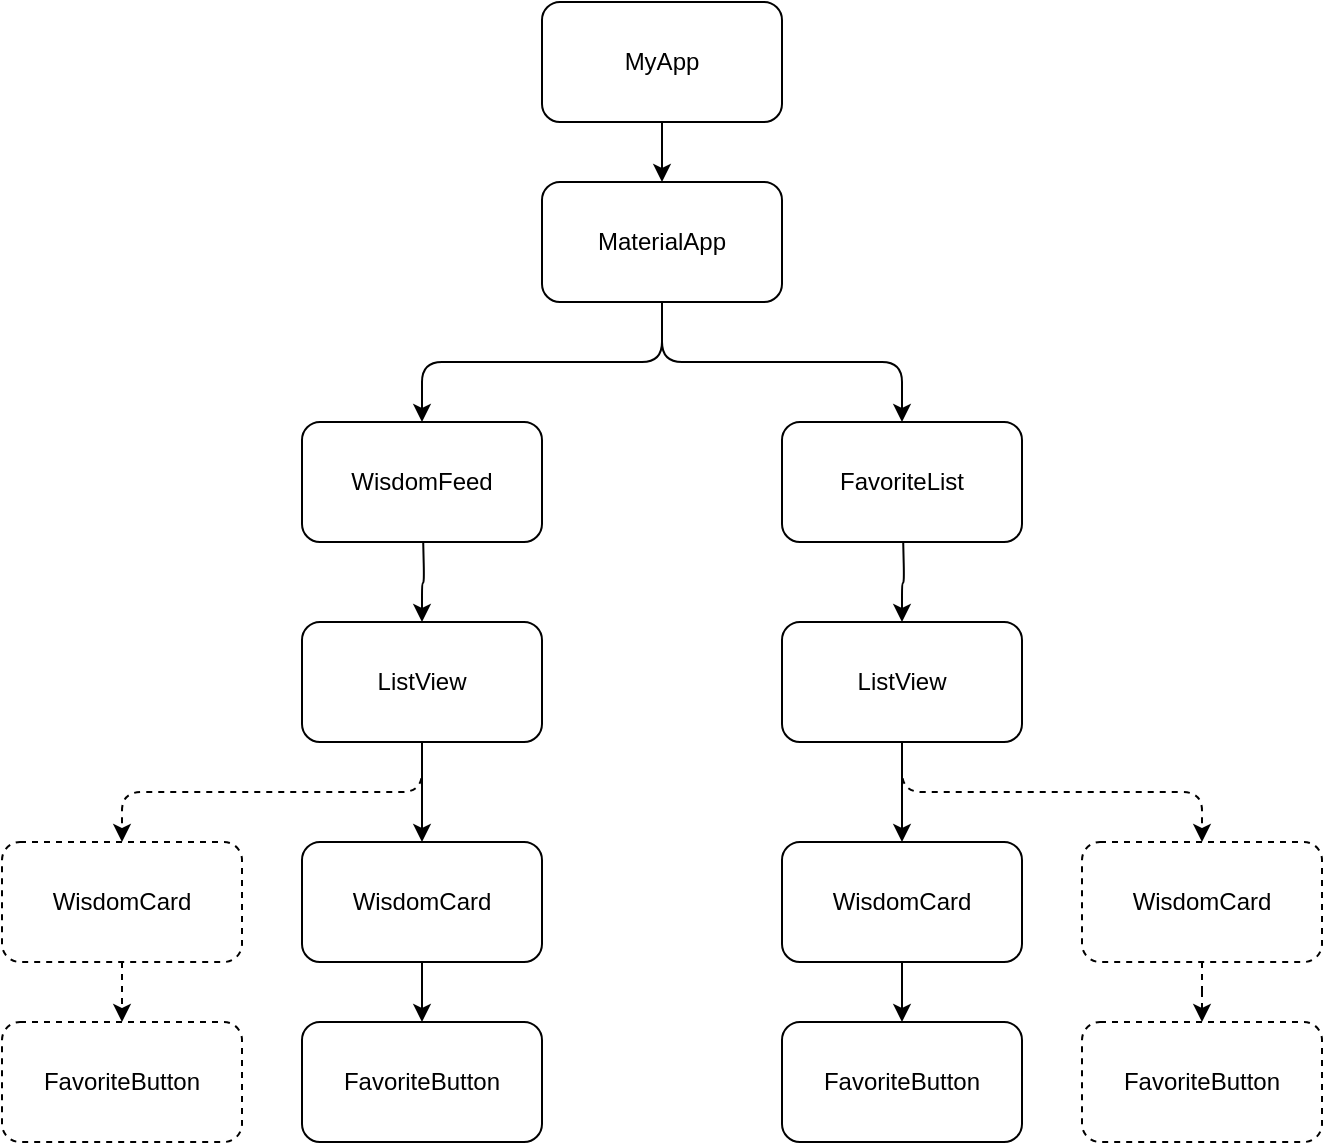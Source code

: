 <mxfile version="12.0.2" type="device" pages="1"><diagram id="z9yldGAGL9I7s9_kAqGx" name="Page-1"><mxGraphModel dx="1460" dy="624" grid="1" gridSize="10" guides="1" tooltips="1" connect="1" arrows="1" fold="1" page="1" pageScale="1" pageWidth="827" pageHeight="1169" math="0" shadow="0"><root><mxCell id="0"/><mxCell id="1" parent="0"/><mxCell id="nasxw4QEqNmTyr8lPHSL-5" style="edgeStyle=orthogonalEdgeStyle;rounded=0;orthogonalLoop=1;jettySize=auto;html=1;exitX=0.5;exitY=1;exitDx=0;exitDy=0;" edge="1" parent="1" source="nasxw4QEqNmTyr8lPHSL-1" target="nasxw4QEqNmTyr8lPHSL-2"><mxGeometry relative="1" as="geometry"/></mxCell><mxCell id="nasxw4QEqNmTyr8lPHSL-1" value="MyApp" style="rounded=1;whiteSpace=wrap;html=1;" vertex="1" parent="1"><mxGeometry x="310" y="140" width="120" height="60" as="geometry"/></mxCell><mxCell id="nasxw4QEqNmTyr8lPHSL-6" style="edgeStyle=orthogonalEdgeStyle;rounded=1;orthogonalLoop=1;jettySize=auto;html=1;exitX=0.5;exitY=1;exitDx=0;exitDy=0;entryX=0.5;entryY=0;entryDx=0;entryDy=0;" edge="1" parent="1" source="nasxw4QEqNmTyr8lPHSL-2" target="nasxw4QEqNmTyr8lPHSL-3"><mxGeometry relative="1" as="geometry"/></mxCell><mxCell id="nasxw4QEqNmTyr8lPHSL-7" style="edgeStyle=orthogonalEdgeStyle;rounded=1;orthogonalLoop=1;jettySize=auto;html=1;exitX=0.5;exitY=1;exitDx=0;exitDy=0;" edge="1" parent="1" source="nasxw4QEqNmTyr8lPHSL-2" target="nasxw4QEqNmTyr8lPHSL-4"><mxGeometry relative="1" as="geometry"/></mxCell><mxCell id="nasxw4QEqNmTyr8lPHSL-2" value="MaterialApp" style="rounded=1;whiteSpace=wrap;html=1;" vertex="1" parent="1"><mxGeometry x="310" y="230" width="120" height="60" as="geometry"/></mxCell><mxCell id="nasxw4QEqNmTyr8lPHSL-3" value="WisdomFeed" style="rounded=1;whiteSpace=wrap;html=1;" vertex="1" parent="1"><mxGeometry x="190" y="350" width="120" height="60" as="geometry"/></mxCell><mxCell id="nasxw4QEqNmTyr8lPHSL-4" value="FavoriteList" style="rounded=1;whiteSpace=wrap;html=1;" vertex="1" parent="1"><mxGeometry x="430" y="350" width="120" height="60" as="geometry"/></mxCell><mxCell id="nasxw4QEqNmTyr8lPHSL-22" style="edgeStyle=orthogonalEdgeStyle;rounded=1;orthogonalLoop=1;jettySize=auto;html=1;exitX=0.5;exitY=1;exitDx=0;exitDy=0;entryX=0.5;entryY=0;entryDx=0;entryDy=0;" edge="1" parent="1" source="nasxw4QEqNmTyr8lPHSL-8" target="nasxw4QEqNmTyr8lPHSL-17"><mxGeometry relative="1" as="geometry"/></mxCell><mxCell id="nasxw4QEqNmTyr8lPHSL-33" style="edgeStyle=orthogonalEdgeStyle;rounded=1;orthogonalLoop=1;jettySize=auto;html=1;exitX=0.5;exitY=1;exitDx=0;exitDy=0;dashed=1;" edge="1" parent="1" source="nasxw4QEqNmTyr8lPHSL-8" target="nasxw4QEqNmTyr8lPHSL-27"><mxGeometry relative="1" as="geometry"/></mxCell><mxCell id="nasxw4QEqNmTyr8lPHSL-8" value="ListView" style="rounded=1;whiteSpace=wrap;html=1;" vertex="1" parent="1"><mxGeometry x="430" y="450" width="120" height="60" as="geometry"/></mxCell><mxCell id="nasxw4QEqNmTyr8lPHSL-15" style="edgeStyle=orthogonalEdgeStyle;rounded=1;orthogonalLoop=1;jettySize=auto;html=1;exitX=0.5;exitY=1;exitDx=0;exitDy=0;" edge="1" parent="1" target="nasxw4QEqNmTyr8lPHSL-8"><mxGeometry relative="1" as="geometry"><mxPoint x="490.588" y="409.529" as="sourcePoint"/></mxGeometry></mxCell><mxCell id="nasxw4QEqNmTyr8lPHSL-13" style="edgeStyle=orthogonalEdgeStyle;rounded=1;orthogonalLoop=1;jettySize=auto;html=1;exitX=0.5;exitY=1;exitDx=0;exitDy=0;entryX=0.5;entryY=0;entryDx=0;entryDy=0;" edge="1" parent="1" target="nasxw4QEqNmTyr8lPHSL-11"><mxGeometry relative="1" as="geometry"><mxPoint x="250.588" y="409.529" as="sourcePoint"/></mxGeometry></mxCell><mxCell id="nasxw4QEqNmTyr8lPHSL-20" style="edgeStyle=orthogonalEdgeStyle;rounded=1;orthogonalLoop=1;jettySize=auto;html=1;exitX=0.5;exitY=1;exitDx=0;exitDy=0;entryX=0.5;entryY=0;entryDx=0;entryDy=0;" edge="1" parent="1" source="nasxw4QEqNmTyr8lPHSL-11" target="nasxw4QEqNmTyr8lPHSL-16"><mxGeometry relative="1" as="geometry"/></mxCell><mxCell id="nasxw4QEqNmTyr8lPHSL-31" style="edgeStyle=orthogonalEdgeStyle;rounded=1;orthogonalLoop=1;jettySize=auto;html=1;exitX=0.5;exitY=1;exitDx=0;exitDy=0;dashed=1;" edge="1" parent="1" source="nasxw4QEqNmTyr8lPHSL-11" target="nasxw4QEqNmTyr8lPHSL-25"><mxGeometry relative="1" as="geometry"/></mxCell><mxCell id="nasxw4QEqNmTyr8lPHSL-11" value="ListView" style="rounded=1;whiteSpace=wrap;html=1;" vertex="1" parent="1"><mxGeometry x="190" y="450" width="120" height="60" as="geometry"/></mxCell><mxCell id="nasxw4QEqNmTyr8lPHSL-21" style="edgeStyle=orthogonalEdgeStyle;rounded=1;orthogonalLoop=1;jettySize=auto;html=1;exitX=0.5;exitY=1;exitDx=0;exitDy=0;" edge="1" parent="1" source="nasxw4QEqNmTyr8lPHSL-16" target="nasxw4QEqNmTyr8lPHSL-18"><mxGeometry relative="1" as="geometry"/></mxCell><mxCell id="nasxw4QEqNmTyr8lPHSL-16" value="WisdomCard" style="rounded=1;whiteSpace=wrap;html=1;" vertex="1" parent="1"><mxGeometry x="190" y="560" width="120" height="60" as="geometry"/></mxCell><mxCell id="nasxw4QEqNmTyr8lPHSL-23" style="edgeStyle=orthogonalEdgeStyle;rounded=1;orthogonalLoop=1;jettySize=auto;html=1;exitX=0.5;exitY=1;exitDx=0;exitDy=0;" edge="1" parent="1" source="nasxw4QEqNmTyr8lPHSL-17" target="nasxw4QEqNmTyr8lPHSL-19"><mxGeometry relative="1" as="geometry"/></mxCell><mxCell id="nasxw4QEqNmTyr8lPHSL-17" value="WisdomCard" style="rounded=1;whiteSpace=wrap;html=1;" vertex="1" parent="1"><mxGeometry x="430" y="560" width="120" height="60" as="geometry"/></mxCell><mxCell id="nasxw4QEqNmTyr8lPHSL-18" value="FavoriteButton" style="rounded=1;whiteSpace=wrap;html=1;" vertex="1" parent="1"><mxGeometry x="190" y="650" width="120" height="60" as="geometry"/></mxCell><mxCell id="nasxw4QEqNmTyr8lPHSL-19" value="FavoriteButton" style="rounded=1;whiteSpace=wrap;html=1;" vertex="1" parent="1"><mxGeometry x="430" y="650" width="120" height="60" as="geometry"/></mxCell><mxCell id="nasxw4QEqNmTyr8lPHSL-32" style="edgeStyle=orthogonalEdgeStyle;rounded=1;orthogonalLoop=1;jettySize=auto;html=1;exitX=0.5;exitY=1;exitDx=0;exitDy=0;entryX=0.5;entryY=0;entryDx=0;entryDy=0;dashed=1;" edge="1" parent="1" source="nasxw4QEqNmTyr8lPHSL-25" target="nasxw4QEqNmTyr8lPHSL-26"><mxGeometry relative="1" as="geometry"/></mxCell><mxCell id="nasxw4QEqNmTyr8lPHSL-25" value="WisdomCard" style="rounded=1;whiteSpace=wrap;html=1;dashed=1;" vertex="1" parent="1"><mxGeometry x="40" y="560" width="120" height="60" as="geometry"/></mxCell><mxCell id="nasxw4QEqNmTyr8lPHSL-26" value="FavoriteButton" style="rounded=1;whiteSpace=wrap;html=1;dashed=1;" vertex="1" parent="1"><mxGeometry x="40" y="650" width="120" height="60" as="geometry"/></mxCell><mxCell id="nasxw4QEqNmTyr8lPHSL-34" style="edgeStyle=orthogonalEdgeStyle;rounded=1;orthogonalLoop=1;jettySize=auto;html=1;exitX=0.5;exitY=1;exitDx=0;exitDy=0;dashed=1;" edge="1" parent="1" source="nasxw4QEqNmTyr8lPHSL-27" target="nasxw4QEqNmTyr8lPHSL-28"><mxGeometry relative="1" as="geometry"/></mxCell><mxCell id="nasxw4QEqNmTyr8lPHSL-27" value="WisdomCard" style="rounded=1;whiteSpace=wrap;html=1;dashed=1;" vertex="1" parent="1"><mxGeometry x="580" y="560" width="120" height="60" as="geometry"/></mxCell><mxCell id="nasxw4QEqNmTyr8lPHSL-28" value="FavoriteButton" style="rounded=1;whiteSpace=wrap;html=1;dashed=1;" vertex="1" parent="1"><mxGeometry x="580" y="650" width="120" height="60" as="geometry"/></mxCell></root></mxGraphModel></diagram></mxfile>